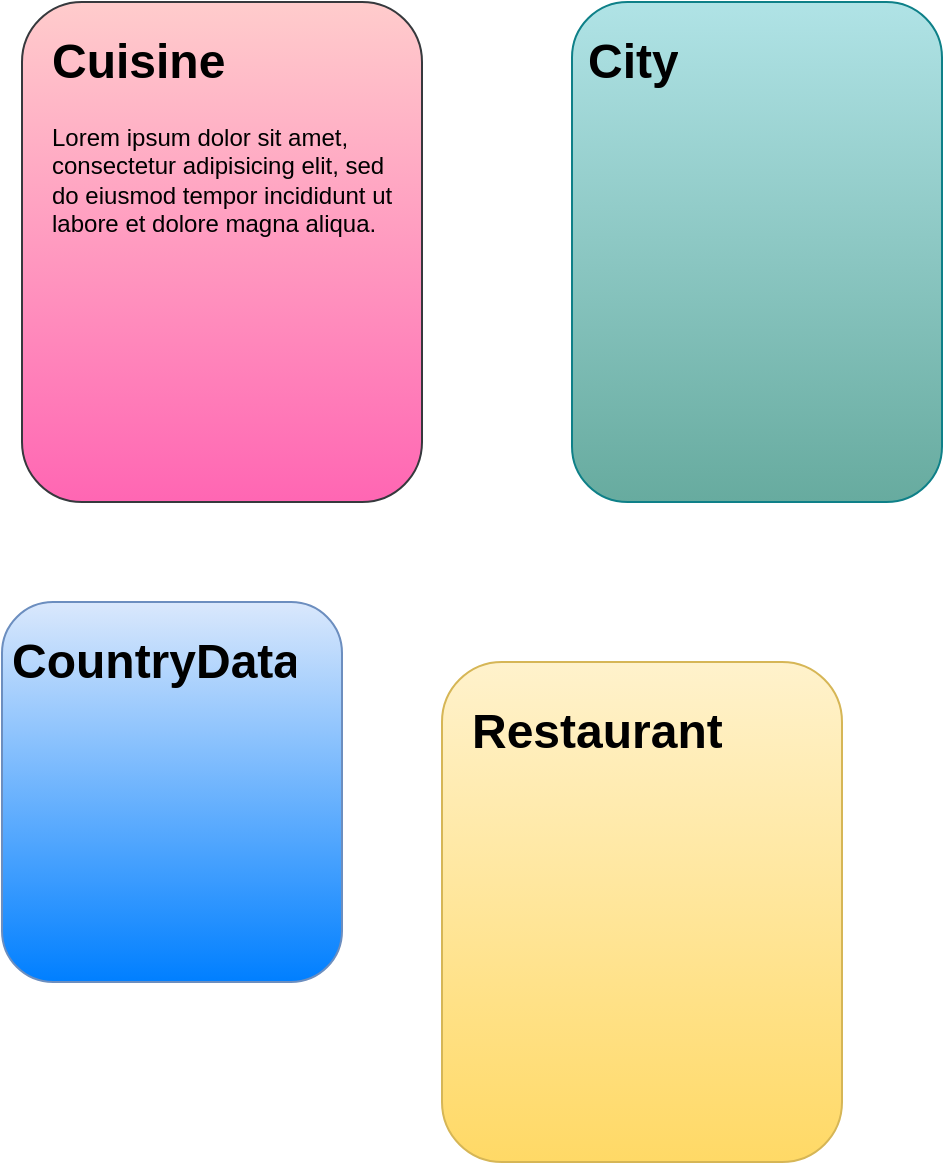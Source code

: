 <mxfile version="14.5.0" type="gitlab">
  <diagram id="JgNja9hiJComwc5C3hM6" name="Page-1">
    <mxGraphModel dx="558" dy="744" grid="1" gridSize="10" guides="1" tooltips="1" connect="1" arrows="1" fold="1" page="1" pageScale="1" pageWidth="850" pageHeight="1100" math="0" shadow="0">
      <root>
        <mxCell id="0" />
        <mxCell id="1" parent="0" />
        <mxCell id="G5MLiU9EDqKhmN2XC5zn-6" value="" style="rounded=1;whiteSpace=wrap;html=1;fillColor=#ffcccc;strokeColor=#36393d;gradientColor=#FF66B3;" vertex="1" parent="1">
          <mxGeometry x="90" y="350" width="200" height="250" as="geometry" />
        </mxCell>
        <mxCell id="G5MLiU9EDqKhmN2XC5zn-7" value="" style="rounded=1;whiteSpace=wrap;html=1;fillColor=#b0e3e6;strokeColor=#0e8088;gradientColor=#67AB9F;" vertex="1" parent="1">
          <mxGeometry x="365" y="350" width="185" height="250" as="geometry" />
        </mxCell>
        <mxCell id="G5MLiU9EDqKhmN2XC5zn-8" value="" style="rounded=1;whiteSpace=wrap;html=1;fillColor=#fff2cc;strokeColor=#d6b656;gradientColor=#ffd966;" vertex="1" parent="1">
          <mxGeometry x="300" y="680" width="200" height="250" as="geometry" />
        </mxCell>
        <mxCell id="G5MLiU9EDqKhmN2XC5zn-9" value="" style="rounded=1;whiteSpace=wrap;html=1;fillColor=#dae8fc;strokeColor=#6c8ebf;gradientColor=#007FFF;" vertex="1" parent="1">
          <mxGeometry x="80" y="650" width="170" height="190" as="geometry" />
        </mxCell>
        <mxCell id="G5MLiU9EDqKhmN2XC5zn-10" value="&lt;h1&gt;Cuisine&lt;/h1&gt;&lt;p&gt;Lorem ipsum dolor sit amet, consectetur adipisicing elit, sed do eiusmod tempor incididunt ut labore et dolore magna aliqua.&lt;/p&gt;" style="text;html=1;strokeColor=none;fillColor=none;spacing=5;spacingTop=-20;whiteSpace=wrap;overflow=hidden;rounded=0;" vertex="1" parent="1">
          <mxGeometry x="100" y="360" width="180" height="220" as="geometry" />
        </mxCell>
        <mxCell id="G5MLiU9EDqKhmN2XC5zn-11" value="&lt;h1&gt;City&lt;/h1&gt;" style="text;html=1;strokeColor=none;fillColor=none;spacing=5;spacingTop=-20;whiteSpace=wrap;overflow=hidden;rounded=0;" vertex="1" parent="1">
          <mxGeometry x="367.5" y="360" width="180" height="220" as="geometry" />
        </mxCell>
        <mxCell id="G5MLiU9EDqKhmN2XC5zn-12" value="&lt;h1&gt;Restaurant&lt;/h1&gt;" style="text;html=1;strokeColor=none;fillColor=none;spacing=5;spacingTop=-20;whiteSpace=wrap;overflow=hidden;rounded=0;" vertex="1" parent="1">
          <mxGeometry x="310" y="695" width="180" height="220" as="geometry" />
        </mxCell>
        <mxCell id="G5MLiU9EDqKhmN2XC5zn-13" value="&lt;h1&gt;CountryData&lt;/h1&gt;" style="text;html=1;strokeColor=none;fillColor=none;spacing=5;spacingTop=-20;whiteSpace=wrap;overflow=hidden;rounded=0;" vertex="1" parent="1">
          <mxGeometry x="80" y="660" width="150" height="170" as="geometry" />
        </mxCell>
      </root>
    </mxGraphModel>
  </diagram>
</mxfile>
